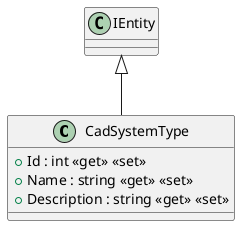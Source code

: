 @startuml
class CadSystemType {
    + Id : int <<get>> <<set>>
    + Name : string <<get>> <<set>>
    + Description : string <<get>> <<set>>
}
IEntity <|-- CadSystemType
@enduml
